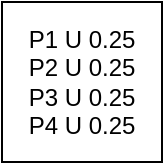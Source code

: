 <mxfile version="20.2.8" type="github">
  <diagram id="kgpKYQtTHZ0yAKxKKP6v" name="Page-1">
    <mxGraphModel dx="1990" dy="1072" grid="1" gridSize="10" guides="1" tooltips="1" connect="1" arrows="1" fold="1" page="1" pageScale="1" pageWidth="850" pageHeight="1100" math="0" shadow="0">
      <root>
        <mxCell id="0" />
        <mxCell id="1" parent="0" />
        <mxCell id="R-UWoaouHZfLqns_l7Qr-1" value="P1 U 0.25&lt;br&gt;P2 U 0.25&lt;br&gt;P3 U 0.25&lt;br&gt;P4 U 0.25" style="whiteSpace=wrap;html=1;aspect=fixed;" vertex="1" parent="1">
          <mxGeometry x="121" y="120" width="80" height="80" as="geometry" />
        </mxCell>
      </root>
    </mxGraphModel>
  </diagram>
</mxfile>
